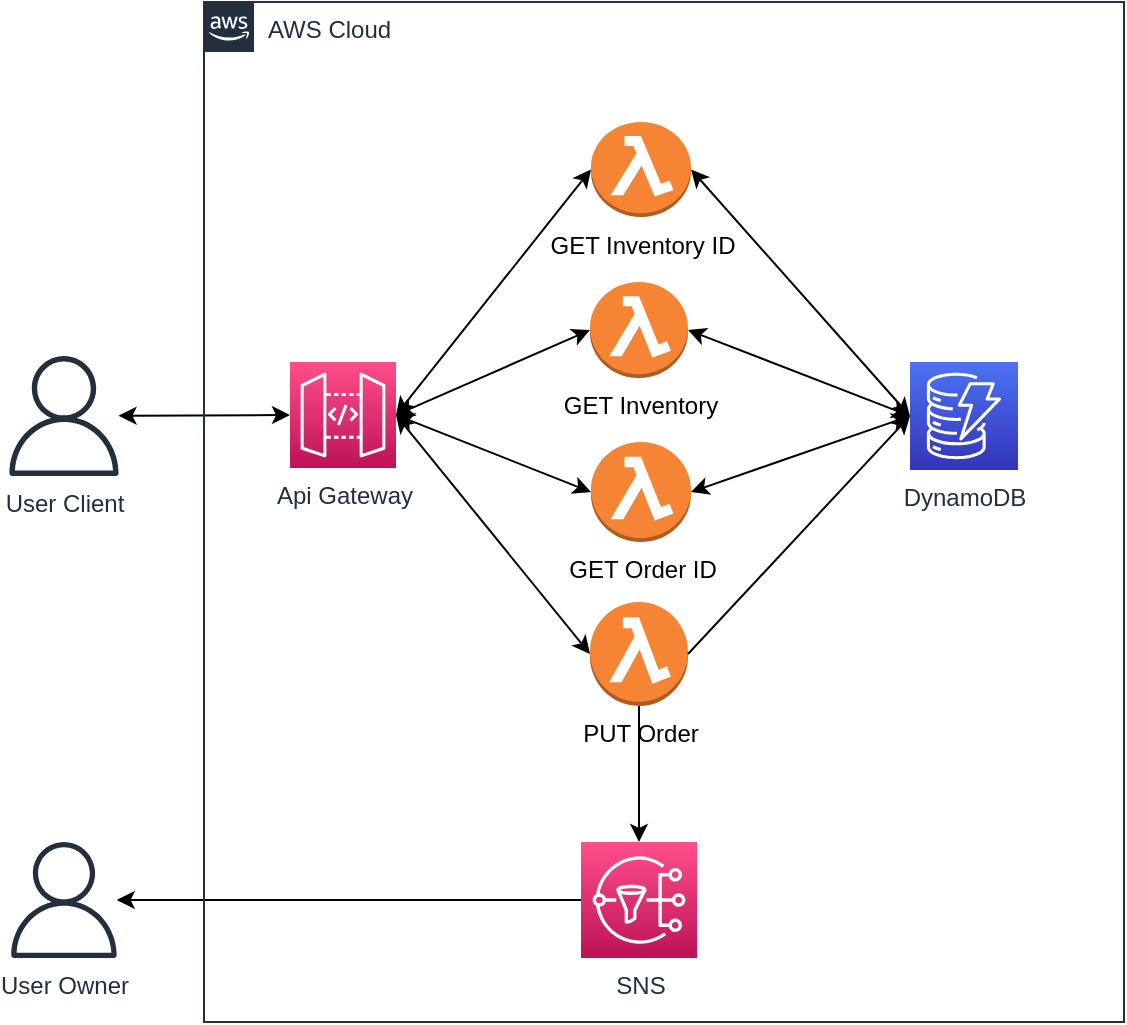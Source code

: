<mxfile version="20.6.2" type="device"><diagram id="TwJ9SRCQUn6t6z0basF2" name="Page-1"><mxGraphModel dx="835" dy="581" grid="1" gridSize="10" guides="1" tooltips="1" connect="1" arrows="1" fold="1" page="1" pageScale="1" pageWidth="827" pageHeight="1169" math="0" shadow="0"><root><mxCell id="0"/><mxCell id="1" parent="0"/><mxCell id="IX0rhatz3e_-V7L6fE49-1" value="GET Inventory" style="outlineConnect=0;dashed=0;verticalLabelPosition=bottom;verticalAlign=top;align=center;html=1;shape=mxgraph.aws3.lambda_function;fillColor=#F58534;gradientColor=none;" parent="1" vertex="1"><mxGeometry x="353" y="190" width="49" height="48" as="geometry"/></mxCell><mxCell id="IX0rhatz3e_-V7L6fE49-2" value="DynamoDB" style="sketch=0;points=[[0,0,0],[0.25,0,0],[0.5,0,0],[0.75,0,0],[1,0,0],[0,1,0],[0.25,1,0],[0.5,1,0],[0.75,1,0],[1,1,0],[0,0.25,0],[0,0.5,0],[0,0.75,0],[1,0.25,0],[1,0.5,0],[1,0.75,0]];outlineConnect=0;fontColor=#232F3E;gradientColor=#4D72F3;gradientDirection=north;fillColor=#3334B9;strokeColor=#ffffff;dashed=0;verticalLabelPosition=bottom;verticalAlign=top;align=center;html=1;fontSize=12;fontStyle=0;aspect=fixed;shape=mxgraph.aws4.resourceIcon;resIcon=mxgraph.aws4.dynamodb;" parent="1" vertex="1"><mxGeometry x="513" y="230" width="54" height="54" as="geometry"/></mxCell><mxCell id="IX0rhatz3e_-V7L6fE49-3" value="Api Gateway" style="sketch=0;points=[[0,0,0],[0.25,0,0],[0.5,0,0],[0.75,0,0],[1,0,0],[0,1,0],[0.25,1,0],[0.5,1,0],[0.75,1,0],[1,1,0],[0,0.25,0],[0,0.5,0],[0,0.75,0],[1,0.25,0],[1,0.5,0],[1,0.75,0]];outlineConnect=0;fontColor=#232F3E;gradientColor=#FF4F8B;gradientDirection=north;fillColor=#BC1356;strokeColor=#ffffff;dashed=0;verticalLabelPosition=bottom;verticalAlign=top;align=center;html=1;fontSize=12;fontStyle=0;aspect=fixed;shape=mxgraph.aws4.resourceIcon;resIcon=mxgraph.aws4.api_gateway;" parent="1" vertex="1"><mxGeometry x="203" y="230" width="53" height="53" as="geometry"/></mxCell><mxCell id="IX0rhatz3e_-V7L6fE49-5" value="User Client" style="sketch=0;outlineConnect=0;fontColor=#232F3E;gradientColor=none;fillColor=#232F3D;strokeColor=none;dashed=0;verticalLabelPosition=bottom;verticalAlign=top;align=center;html=1;fontSize=12;fontStyle=0;aspect=fixed;pointerEvents=1;shape=mxgraph.aws4.user;" parent="1" vertex="1"><mxGeometry x="60" y="227" width="60" height="60" as="geometry"/></mxCell><mxCell id="IX0rhatz3e_-V7L6fE49-6" value="SNS" style="sketch=0;points=[[0,0,0],[0.25,0,0],[0.5,0,0],[0.75,0,0],[1,0,0],[0,1,0],[0.25,1,0],[0.5,1,0],[0.75,1,0],[1,1,0],[0,0.25,0],[0,0.5,0],[0,0.75,0],[1,0.25,0],[1,0.5,0],[1,0.75,0]];outlineConnect=0;fontColor=#232F3E;gradientColor=#FF4F8B;gradientDirection=north;fillColor=#BC1356;strokeColor=#ffffff;dashed=0;verticalLabelPosition=bottom;verticalAlign=top;align=center;html=1;fontSize=12;fontStyle=0;aspect=fixed;shape=mxgraph.aws4.resourceIcon;resIcon=mxgraph.aws4.sns;" parent="1" vertex="1"><mxGeometry x="348.5" y="470" width="58" height="58" as="geometry"/></mxCell><mxCell id="IX0rhatz3e_-V7L6fE49-7" value="User Owner" style="sketch=0;outlineConnect=0;fontColor=#232F3E;gradientColor=none;fillColor=#232F3D;strokeColor=none;dashed=0;verticalLabelPosition=bottom;verticalAlign=top;align=center;html=1;fontSize=12;fontStyle=0;aspect=fixed;pointerEvents=1;shape=mxgraph.aws4.user;" parent="1" vertex="1"><mxGeometry x="61" y="470" width="58" height="58" as="geometry"/></mxCell><mxCell id="IX0rhatz3e_-V7L6fE49-10" value="PUT Order" style="outlineConnect=0;dashed=0;verticalLabelPosition=bottom;verticalAlign=top;align=center;html=1;shape=mxgraph.aws3.lambda_function;fillColor=#F58534;gradientColor=none;" parent="1" vertex="1"><mxGeometry x="353" y="350" width="49" height="52" as="geometry"/></mxCell><mxCell id="IX0rhatz3e_-V7L6fE49-13" value="GET Inventory ID" style="outlineConnect=0;dashed=0;verticalLabelPosition=bottom;verticalAlign=top;align=center;html=1;shape=mxgraph.aws3.lambda_function;fillColor=#F58534;gradientColor=none;" parent="1" vertex="1"><mxGeometry x="353.5" y="110" width="50" height="47.5" as="geometry"/></mxCell><mxCell id="IX0rhatz3e_-V7L6fE49-14" value="GET Order ID" style="outlineConnect=0;dashed=0;verticalLabelPosition=bottom;verticalAlign=top;align=center;html=1;shape=mxgraph.aws3.lambda_function;fillColor=#F58534;gradientColor=none;" parent="1" vertex="1"><mxGeometry x="353.5" y="270" width="50" height="50" as="geometry"/></mxCell><mxCell id="-20Fzut1QGH5anAn1vIZ-1" value="" style="endArrow=classic;startArrow=classic;html=1;rounded=0;exitX=1;exitY=0.5;exitDx=0;exitDy=0;exitPerimeter=0;entryX=0;entryY=0.5;entryDx=0;entryDy=0;entryPerimeter=0;" edge="1" parent="1" source="IX0rhatz3e_-V7L6fE49-3" target="IX0rhatz3e_-V7L6fE49-14"><mxGeometry width="50" height="50" relative="1" as="geometry"><mxPoint x="403" y="300" as="sourcePoint"/><mxPoint x="453" y="250" as="targetPoint"/></mxGeometry></mxCell><mxCell id="-20Fzut1QGH5anAn1vIZ-2" value="" style="endArrow=classic;startArrow=classic;html=1;rounded=0;exitX=1;exitY=0.5;exitDx=0;exitDy=0;exitPerimeter=0;entryX=0;entryY=0.5;entryDx=0;entryDy=0;entryPerimeter=0;" edge="1" parent="1" source="IX0rhatz3e_-V7L6fE49-3" target="IX0rhatz3e_-V7L6fE49-1"><mxGeometry width="50" height="50" relative="1" as="geometry"><mxPoint x="403" y="300" as="sourcePoint"/><mxPoint x="453" y="250" as="targetPoint"/></mxGeometry></mxCell><mxCell id="-20Fzut1QGH5anAn1vIZ-3" value="" style="endArrow=classic;startArrow=classic;html=1;rounded=0;exitX=1;exitY=0.5;exitDx=0;exitDy=0;exitPerimeter=0;entryX=0;entryY=0.5;entryDx=0;entryDy=0;entryPerimeter=0;" edge="1" parent="1" source="IX0rhatz3e_-V7L6fE49-3" target="IX0rhatz3e_-V7L6fE49-13"><mxGeometry width="50" height="50" relative="1" as="geometry"><mxPoint x="403" y="300" as="sourcePoint"/><mxPoint x="453" y="250" as="targetPoint"/></mxGeometry></mxCell><mxCell id="-20Fzut1QGH5anAn1vIZ-4" value="" style="endArrow=classic;startArrow=classic;html=1;rounded=0;exitX=1;exitY=0.5;exitDx=0;exitDy=0;exitPerimeter=0;entryX=0;entryY=0.5;entryDx=0;entryDy=0;entryPerimeter=0;" edge="1" parent="1" source="IX0rhatz3e_-V7L6fE49-3" target="IX0rhatz3e_-V7L6fE49-10"><mxGeometry width="50" height="50" relative="1" as="geometry"><mxPoint x="353" y="300" as="sourcePoint"/><mxPoint x="403" y="250" as="targetPoint"/></mxGeometry></mxCell><mxCell id="-20Fzut1QGH5anAn1vIZ-5" value="" style="endArrow=classic;startArrow=classic;html=1;rounded=0;exitX=1;exitY=0.5;exitDx=0;exitDy=0;exitPerimeter=0;entryX=0;entryY=0.5;entryDx=0;entryDy=0;entryPerimeter=0;" edge="1" parent="1" source="IX0rhatz3e_-V7L6fE49-14" target="IX0rhatz3e_-V7L6fE49-2"><mxGeometry width="50" height="50" relative="1" as="geometry"><mxPoint x="353" y="300" as="sourcePoint"/><mxPoint x="403" y="250" as="targetPoint"/></mxGeometry></mxCell><mxCell id="-20Fzut1QGH5anAn1vIZ-6" value="" style="endArrow=classic;startArrow=classic;html=1;rounded=0;exitX=1;exitY=0.5;exitDx=0;exitDy=0;exitPerimeter=0;entryX=0;entryY=0.5;entryDx=0;entryDy=0;entryPerimeter=0;" edge="1" parent="1" source="IX0rhatz3e_-V7L6fE49-1" target="IX0rhatz3e_-V7L6fE49-2"><mxGeometry width="50" height="50" relative="1" as="geometry"><mxPoint x="353" y="300" as="sourcePoint"/><mxPoint x="403" y="250" as="targetPoint"/></mxGeometry></mxCell><mxCell id="-20Fzut1QGH5anAn1vIZ-7" value="" style="endArrow=classic;startArrow=classic;html=1;rounded=0;exitX=1;exitY=0.5;exitDx=0;exitDy=0;exitPerimeter=0;entryX=0;entryY=0.5;entryDx=0;entryDy=0;entryPerimeter=0;" edge="1" parent="1" source="IX0rhatz3e_-V7L6fE49-13" target="IX0rhatz3e_-V7L6fE49-2"><mxGeometry width="50" height="50" relative="1" as="geometry"><mxPoint x="353" y="300" as="sourcePoint"/><mxPoint x="403" y="250" as="targetPoint"/></mxGeometry></mxCell><mxCell id="-20Fzut1QGH5anAn1vIZ-8" value="" style="endArrow=classic;html=1;rounded=0;exitX=1;exitY=0.5;exitDx=0;exitDy=0;exitPerimeter=0;entryX=0;entryY=0.5;entryDx=0;entryDy=0;entryPerimeter=0;" edge="1" parent="1" source="IX0rhatz3e_-V7L6fE49-10" target="IX0rhatz3e_-V7L6fE49-2"><mxGeometry width="50" height="50" relative="1" as="geometry"><mxPoint x="353" y="300" as="sourcePoint"/><mxPoint x="403" y="250" as="targetPoint"/></mxGeometry></mxCell><mxCell id="-20Fzut1QGH5anAn1vIZ-9" value="" style="endArrow=classic;html=1;rounded=0;exitX=0.5;exitY=1;exitDx=0;exitDy=0;exitPerimeter=0;entryX=0.5;entryY=0;entryDx=0;entryDy=0;entryPerimeter=0;" edge="1" parent="1" source="IX0rhatz3e_-V7L6fE49-10" target="IX0rhatz3e_-V7L6fE49-6"><mxGeometry width="50" height="50" relative="1" as="geometry"><mxPoint x="313" y="390" as="sourcePoint"/><mxPoint x="363" y="340" as="targetPoint"/></mxGeometry></mxCell><mxCell id="-20Fzut1QGH5anAn1vIZ-10" value="" style="endArrow=classic;html=1;rounded=0;exitX=0;exitY=0.5;exitDx=0;exitDy=0;exitPerimeter=0;" edge="1" parent="1" source="IX0rhatz3e_-V7L6fE49-6" target="IX0rhatz3e_-V7L6fE49-7"><mxGeometry width="50" height="50" relative="1" as="geometry"><mxPoint x="313" y="390" as="sourcePoint"/><mxPoint x="363" y="340" as="targetPoint"/></mxGeometry></mxCell><mxCell id="-20Fzut1QGH5anAn1vIZ-12" value="" style="endArrow=classic;startArrow=classic;html=1;rounded=0;entryX=0;entryY=0.5;entryDx=0;entryDy=0;entryPerimeter=0;" edge="1" parent="1" source="IX0rhatz3e_-V7L6fE49-5" target="IX0rhatz3e_-V7L6fE49-3"><mxGeometry width="50" height="50" relative="1" as="geometry"><mxPoint x="300" y="340" as="sourcePoint"/><mxPoint x="350" y="290" as="targetPoint"/></mxGeometry></mxCell><mxCell id="-20Fzut1QGH5anAn1vIZ-13" value="AWS Cloud" style="points=[[0,0],[0.25,0],[0.5,0],[0.75,0],[1,0],[1,0.25],[1,0.5],[1,0.75],[1,1],[0.75,1],[0.5,1],[0.25,1],[0,1],[0,0.75],[0,0.5],[0,0.25]];outlineConnect=0;gradientColor=none;html=1;whiteSpace=wrap;fontSize=12;fontStyle=0;container=1;pointerEvents=0;collapsible=0;recursiveResize=0;shape=mxgraph.aws4.group;grIcon=mxgraph.aws4.group_aws_cloud_alt;strokeColor=#232F3E;fillColor=none;verticalAlign=top;align=left;spacingLeft=30;fontColor=#232F3E;dashed=0;" vertex="1" parent="1"><mxGeometry x="160" y="50" width="460" height="510" as="geometry"/></mxCell></root></mxGraphModel></diagram></mxfile>